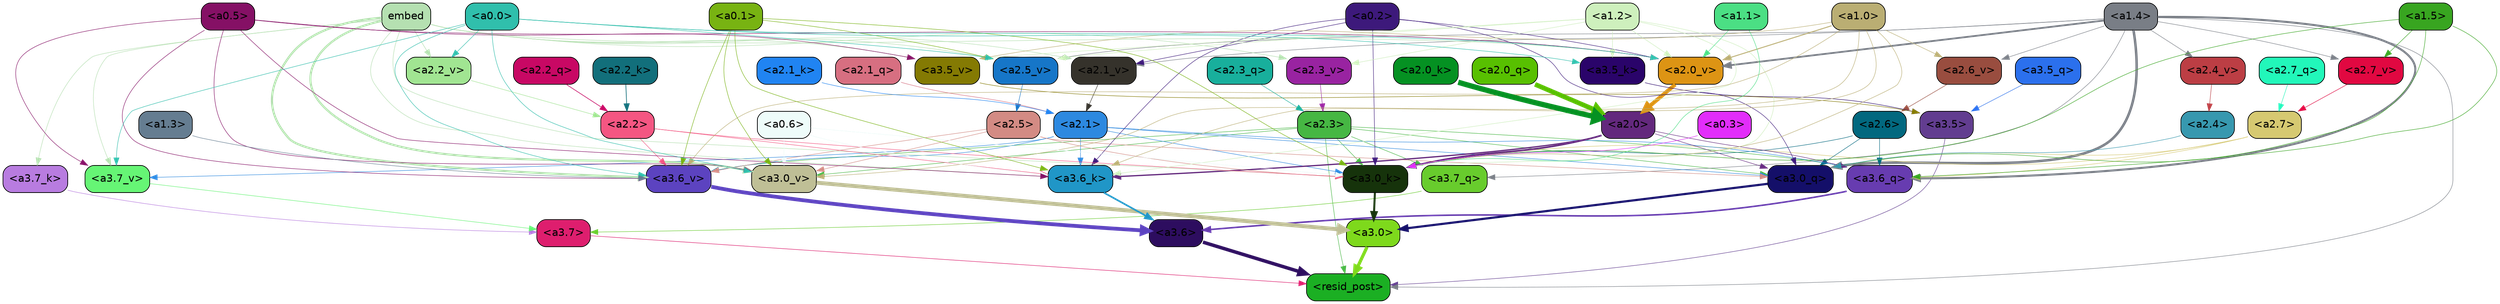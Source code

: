 strict digraph "" {
	graph [bgcolor=transparent,
		layout=dot,
		overlap=false,
		splines=true
	];
	"<a3.7>"	[color=black,
		fillcolor="#de1e6e",
		fontname=Helvetica,
		shape=box,
		style="filled, rounded"];
	"<resid_post>"	[color=black,
		fillcolor="#1baf23",
		fontname=Helvetica,
		shape=box,
		style="filled, rounded"];
	"<a3.7>" -> "<resid_post>"	[color="#de1e6e",
		penwidth=0.6239100098609924];
	"<a3.6>"	[color=black,
		fillcolor="#2d0d5f",
		fontname=Helvetica,
		shape=box,
		style="filled, rounded"];
	"<a3.6>" -> "<resid_post>"	[color="#2d0d5f",
		penwidth=4.569062113761902];
	"<a3.5>"	[color=black,
		fillcolor="#623d90",
		fontname=Helvetica,
		shape=box,
		style="filled, rounded"];
	"<a3.5>" -> "<resid_post>"	[color="#623d90",
		penwidth=0.6];
	"<a3.0>"	[color=black,
		fillcolor="#7ed91c",
		fontname=Helvetica,
		shape=box,
		style="filled, rounded"];
	"<a3.0>" -> "<resid_post>"	[color="#7ed91c",
		penwidth=4.283544182777405];
	"<a2.3>"	[color=black,
		fillcolor="#46b743",
		fontname=Helvetica,
		shape=box,
		style="filled, rounded"];
	"<a2.3>" -> "<resid_post>"	[color="#46b743",
		penwidth=0.6];
	"<a3.7_q>"	[color=black,
		fillcolor="#68cc2d",
		fontname=Helvetica,
		shape=box,
		style="filled, rounded"];
	"<a2.3>" -> "<a3.7_q>"	[color="#46b743",
		penwidth=0.6];
	"<a3.6_q>"	[color=black,
		fillcolor="#673cb0",
		fontname=Helvetica,
		shape=box,
		style="filled, rounded"];
	"<a2.3>" -> "<a3.6_q>"	[color="#46b743",
		penwidth=0.6];
	"<a3.0_q>"	[color=black,
		fillcolor="#140f69",
		fontname=Helvetica,
		shape=box,
		style="filled, rounded"];
	"<a2.3>" -> "<a3.0_q>"	[color="#46b743",
		penwidth=0.6];
	"<a3.0_k>"	[color=black,
		fillcolor="#16330b",
		fontname=Helvetica,
		shape=box,
		style="filled, rounded"];
	"<a2.3>" -> "<a3.0_k>"	[color="#46b743",
		penwidth=0.6];
	"<a3.6_v>"	[color=black,
		fillcolor="#5c43c0",
		fontname=Helvetica,
		shape=box,
		style="filled, rounded"];
	"<a2.3>" -> "<a3.6_v>"	[color="#46b743",
		penwidth=0.6];
	"<a3.0_v>"	[color=black,
		fillcolor="#bfbf96",
		fontname=Helvetica,
		shape=box,
		style="filled, rounded"];
	"<a2.3>" -> "<a3.0_v>"	[color="#46b743",
		penwidth=0.6];
	"<a1.4>"	[color=black,
		fillcolor="#797e86",
		fontname=Helvetica,
		shape=box,
		style="filled, rounded"];
	"<a1.4>" -> "<resid_post>"	[color="#797e86",
		penwidth=0.6];
	"<a1.4>" -> "<a3.7_q>"	[color="#797e86",
		penwidth=0.6];
	"<a1.4>" -> "<a3.6_q>"	[color="#797e86",
		penwidth=2.6908124685287476];
	"<a1.4>" -> "<a3.0_q>"	[color="#797e86",
		penwidth=3.32076895236969];
	"<a2.7_v>"	[color=black,
		fillcolor="#e10841",
		fontname=Helvetica,
		shape=box,
		style="filled, rounded"];
	"<a1.4>" -> "<a2.7_v>"	[color="#797e86",
		penwidth=0.6];
	"<a2.6_v>"	[color=black,
		fillcolor="#994d3f",
		fontname=Helvetica,
		shape=box,
		style="filled, rounded"];
	"<a1.4>" -> "<a2.6_v>"	[color="#797e86",
		penwidth=0.6];
	"<a2.5_v>"	[color=black,
		fillcolor="#1676c8",
		fontname=Helvetica,
		shape=box,
		style="filled, rounded"];
	"<a1.4>" -> "<a2.5_v>"	[color="#797e86",
		penwidth=0.6];
	"<a2.4_v>"	[color=black,
		fillcolor="#bc3e44",
		fontname=Helvetica,
		shape=box,
		style="filled, rounded"];
	"<a1.4>" -> "<a2.4_v>"	[color="#797e86",
		penwidth=0.6];
	"<a2.1_v>"	[color=black,
		fillcolor="#35322b",
		fontname=Helvetica,
		shape=box,
		style="filled, rounded"];
	"<a1.4>" -> "<a2.1_v>"	[color="#797e86",
		penwidth=0.6];
	"<a2.0_v>"	[color=black,
		fillcolor="#dd9414",
		fontname=Helvetica,
		shape=box,
		style="filled, rounded"];
	"<a1.4>" -> "<a2.0_v>"	[color="#797e86",
		penwidth=2.3065454959869385];
	"<a3.7_q>" -> "<a3.7>"	[color="#68cc2d",
		penwidth=0.6];
	"<a3.6_q>" -> "<a3.6>"	[color="#673cb0",
		penwidth=2.03758105635643];
	"<a3.5_q>"	[color=black,
		fillcolor="#2b70ed",
		fontname=Helvetica,
		shape=box,
		style="filled, rounded"];
	"<a3.5_q>" -> "<a3.5>"	[color="#2b70ed",
		penwidth=0.6];
	"<a3.0_q>" -> "<a3.0>"	[color="#140f69",
		penwidth=2.8638100624084473];
	"<a3.7_k>"	[color=black,
		fillcolor="#b87ce0",
		fontname=Helvetica,
		shape=box,
		style="filled, rounded"];
	"<a3.7_k>" -> "<a3.7>"	[color="#b87ce0",
		penwidth=0.6];
	"<a3.6_k>"	[color=black,
		fillcolor="#2096c7",
		fontname=Helvetica,
		shape=box,
		style="filled, rounded"];
	"<a3.6_k>" -> "<a3.6>"	[color="#2096c7",
		penwidth=2.174198240041733];
	"<a3.5_k>"	[color=black,
		fillcolor="#2a046a",
		fontname=Helvetica,
		shape=box,
		style="filled, rounded"];
	"<a3.5_k>" -> "<a3.5>"	[color="#2a046a",
		penwidth=0.6];
	"<a3.0_k>" -> "<a3.0>"	[color="#16330b",
		penwidth=2.6274144649505615];
	"<a3.7_v>"	[color=black,
		fillcolor="#66f575",
		fontname=Helvetica,
		shape=box,
		style="filled, rounded"];
	"<a3.7_v>" -> "<a3.7>"	[color="#66f575",
		penwidth=0.6];
	"<a3.6_v>" -> "<a3.6>"	[color="#5c43c0",
		penwidth=5.002329230308533];
	"<a3.5_v>"	[color=black,
		fillcolor="#847a03",
		fontname=Helvetica,
		shape=box,
		style="filled, rounded"];
	"<a3.5_v>" -> "<a3.5>"	[color="#847a03",
		penwidth=0.6];
	"<a3.0_v>" -> "<a3.0>"	[color="#bfbf96",
		penwidth=5.188832879066467];
	"<a2.7>"	[color=black,
		fillcolor="#d6c971",
		fontname=Helvetica,
		shape=box,
		style="filled, rounded"];
	"<a2.7>" -> "<a3.6_q>"	[color="#d6c971",
		penwidth=0.6];
	"<a2.7>" -> "<a3.0_q>"	[color="#d6c971",
		penwidth=0.6];
	"<a2.7>" -> "<a3.0_k>"	[color="#d6c971",
		penwidth=0.6];
	"<a2.6>"	[color=black,
		fillcolor="#02687f",
		fontname=Helvetica,
		shape=box,
		style="filled, rounded"];
	"<a2.6>" -> "<a3.6_q>"	[color="#02687f",
		penwidth=0.6];
	"<a2.6>" -> "<a3.0_q>"	[color="#02687f",
		penwidth=0.6];
	"<a2.6>" -> "<a3.0_k>"	[color="#02687f",
		penwidth=0.6];
	"<a2.1>"	[color=black,
		fillcolor="#2d89e0",
		fontname=Helvetica,
		shape=box,
		style="filled, rounded"];
	"<a2.1>" -> "<a3.6_q>"	[color="#2d89e0",
		penwidth=0.6];
	"<a2.1>" -> "<a3.0_q>"	[color="#2d89e0",
		penwidth=0.6];
	"<a2.1>" -> "<a3.6_k>"	[color="#2d89e0",
		penwidth=0.6];
	"<a2.1>" -> "<a3.0_k>"	[color="#2d89e0",
		penwidth=0.6];
	"<a2.1>" -> "<a3.7_v>"	[color="#2d89e0",
		penwidth=0.6];
	"<a2.1>" -> "<a3.6_v>"	[color="#2d89e0",
		penwidth=0.6];
	"<a2.0>"	[color=black,
		fillcolor="#63287d",
		fontname=Helvetica,
		shape=box,
		style="filled, rounded"];
	"<a2.0>" -> "<a3.6_q>"	[color="#63287d",
		penwidth=0.6];
	"<a2.0>" -> "<a3.0_q>"	[color="#63287d",
		penwidth=0.6];
	"<a2.0>" -> "<a3.6_k>"	[color="#63287d",
		penwidth=1.6254686117172241];
	"<a2.0>" -> "<a3.0_k>"	[color="#63287d",
		penwidth=2.182972814887762];
	"<a1.5>"	[color=black,
		fillcolor="#38a520",
		fontname=Helvetica,
		shape=box,
		style="filled, rounded"];
	"<a1.5>" -> "<a3.6_q>"	[color="#38a520",
		penwidth=0.6];
	"<a1.5>" -> "<a3.0_q>"	[color="#38a520",
		penwidth=0.6];
	"<a1.5>" -> "<a3.0_k>"	[color="#38a520",
		penwidth=0.6];
	"<a1.5>" -> "<a2.7_v>"	[color="#38a520",
		penwidth=0.6];
	"<a2.5>"	[color=black,
		fillcolor="#d38b84",
		fontname=Helvetica,
		shape=box,
		style="filled, rounded"];
	"<a2.5>" -> "<a3.0_q>"	[color="#d38b84",
		penwidth=0.6];
	"<a2.5>" -> "<a3.0_k>"	[color="#d38b84",
		penwidth=0.6];
	"<a2.5>" -> "<a3.6_v>"	[color="#d38b84",
		penwidth=0.6];
	"<a2.5>" -> "<a3.0_v>"	[color="#d38b84",
		penwidth=0.6];
	"<a2.4>"	[color=black,
		fillcolor="#3798af",
		fontname=Helvetica,
		shape=box,
		style="filled, rounded"];
	"<a2.4>" -> "<a3.0_q>"	[color="#3798af",
		penwidth=0.6];
	"<a0.2>"	[color=black,
		fillcolor="#3d197b",
		fontname=Helvetica,
		shape=box,
		style="filled, rounded"];
	"<a0.2>" -> "<a3.0_q>"	[color="#3d197b",
		penwidth=0.6];
	"<a0.2>" -> "<a3.6_k>"	[color="#3d197b",
		penwidth=0.6];
	"<a0.2>" -> "<a3.0_k>"	[color="#3d197b",
		penwidth=0.6];
	"<a0.2>" -> "<a2.1_v>"	[color="#3d197b",
		penwidth=0.6];
	"<a0.2>" -> "<a2.0_v>"	[color="#3d197b",
		penwidth=0.6];
	embed	[color=black,
		fillcolor="#b5e0b1",
		fontname=Helvetica,
		shape=box,
		style="filled, rounded"];
	embed -> "<a3.7_k>"	[color="#b5e0b1",
		penwidth=0.6];
	embed -> "<a3.6_k>"	[color="#b5e0b1",
		penwidth=0.6];
	embed -> "<a3.0_k>"	[color="#b5e0b1",
		penwidth=0.6];
	embed -> "<a3.7_v>"	[color="#b5e0b1",
		penwidth=0.6];
	embed -> "<a3.6_v>"	[color="#b5e0b1",
		penwidth=2.809220314025879];
	embed -> "<a3.5_v>"	[color="#b5e0b1",
		penwidth=0.6];
	embed -> "<a3.0_v>"	[color="#b5e0b1",
		penwidth=2.754121422767639];
	embed -> "<a2.5_v>"	[color="#b5e0b1",
		penwidth=0.6];
	"<a2.3_v>"	[color=black,
		fillcolor="#9923a1",
		fontname=Helvetica,
		shape=box,
		style="filled, rounded"];
	embed -> "<a2.3_v>"	[color="#b5e0b1",
		penwidth=0.6];
	"<a2.2_v>"	[color=black,
		fillcolor="#a1e592",
		fontname=Helvetica,
		shape=box,
		style="filled, rounded"];
	embed -> "<a2.2_v>"	[color="#b5e0b1",
		penwidth=0.6436443328857422];
	embed -> "<a2.1_v>"	[color="#b5e0b1",
		penwidth=0.6];
	embed -> "<a2.0_v>"	[color="#b5e0b1",
		penwidth=0.6];
	"<a2.2>"	[color=black,
		fillcolor="#f45682",
		fontname=Helvetica,
		shape=box,
		style="filled, rounded"];
	"<a2.2>" -> "<a3.6_k>"	[color="#f45682",
		penwidth=0.6];
	"<a2.2>" -> "<a3.0_k>"	[color="#f45682",
		penwidth=0.6065438985824585];
	"<a2.2>" -> "<a3.6_v>"	[color="#f45682",
		penwidth=0.6];
	"<a1.2>"	[color=black,
		fillcolor="#cef0bd",
		fontname=Helvetica,
		shape=box,
		style="filled, rounded"];
	"<a1.2>" -> "<a3.6_k>"	[color="#cef0bd",
		penwidth=0.6];
	"<a1.2>" -> "<a3.5_k>"	[color="#cef0bd",
		penwidth=0.6];
	"<a1.2>" -> "<a3.0_k>"	[color="#cef0bd",
		penwidth=0.6];
	"<a1.2>" -> "<a3.5_v>"	[color="#cef0bd",
		penwidth=0.6];
	"<a1.2>" -> "<a2.5_v>"	[color="#cef0bd",
		penwidth=0.6];
	"<a1.2>" -> "<a2.3_v>"	[color="#cef0bd",
		penwidth=0.6];
	"<a1.2>" -> "<a2.0_v>"	[color="#cef0bd",
		penwidth=0.6];
	"<a1.0>"	[color=black,
		fillcolor="#baae73",
		fontname=Helvetica,
		shape=box,
		style="filled, rounded"];
	"<a1.0>" -> "<a3.6_k>"	[color="#baae73",
		penwidth=0.6];
	"<a1.0>" -> "<a3.0_k>"	[color="#baae73",
		penwidth=0.6];
	"<a1.0>" -> "<a3.6_v>"	[color="#baae73",
		penwidth=0.6];
	"<a1.0>" -> "<a3.5_v>"	[color="#baae73",
		penwidth=0.6];
	"<a1.0>" -> "<a3.0_v>"	[color="#baae73",
		penwidth=0.6];
	"<a1.0>" -> "<a2.6_v>"	[color="#baae73",
		penwidth=0.6];
	"<a1.0>" -> "<a2.0_v>"	[color="#baae73",
		penwidth=1.2192587852478027];
	"<a0.6>"	[color=black,
		fillcolor="#eefcfa",
		fontname=Helvetica,
		shape=box,
		style="filled, rounded"];
	"<a0.6>" -> "<a3.6_k>"	[color="#eefcfa",
		penwidth=0.6];
	"<a0.6>" -> "<a3.0_k>"	[color="#eefcfa",
		penwidth=0.6];
	"<a0.6>" -> "<a3.0_v>"	[color="#eefcfa",
		penwidth=0.6];
	"<a0.5>"	[color=black,
		fillcolor="#851065",
		fontname=Helvetica,
		shape=box,
		style="filled, rounded"];
	"<a0.5>" -> "<a3.6_k>"	[color="#851065",
		penwidth=0.6];
	"<a0.5>" -> "<a3.7_v>"	[color="#851065",
		penwidth=0.6];
	"<a0.5>" -> "<a3.6_v>"	[color="#851065",
		penwidth=0.6];
	"<a0.5>" -> "<a3.5_v>"	[color="#851065",
		penwidth=0.6];
	"<a0.5>" -> "<a3.0_v>"	[color="#851065",
		penwidth=0.6120390892028809];
	"<a0.5>" -> "<a2.0_v>"	[color="#851065",
		penwidth=0.6];
	"<a0.1>"	[color=black,
		fillcolor="#78b312",
		fontname=Helvetica,
		shape=box,
		style="filled, rounded"];
	"<a0.1>" -> "<a3.6_k>"	[color="#78b312",
		penwidth=0.6];
	"<a0.1>" -> "<a3.0_k>"	[color="#78b312",
		penwidth=0.6];
	"<a0.1>" -> "<a3.6_v>"	[color="#78b312",
		penwidth=0.6];
	"<a0.1>" -> "<a3.0_v>"	[color="#78b312",
		penwidth=0.6];
	"<a0.1>" -> "<a2.5_v>"	[color="#78b312",
		penwidth=0.6];
	"<a0.0>"	[color=black,
		fillcolor="#30bfac",
		fontname=Helvetica,
		shape=box,
		style="filled, rounded"];
	"<a0.0>" -> "<a3.5_k>"	[color="#30bfac",
		penwidth=0.6];
	"<a0.0>" -> "<a3.7_v>"	[color="#30bfac",
		penwidth=0.6];
	"<a0.0>" -> "<a3.6_v>"	[color="#30bfac",
		penwidth=0.6];
	"<a0.0>" -> "<a3.0_v>"	[color="#30bfac",
		penwidth=0.6];
	"<a0.0>" -> "<a2.5_v>"	[color="#30bfac",
		penwidth=0.6];
	"<a0.0>" -> "<a2.2_v>"	[color="#30bfac",
		penwidth=0.6];
	"<a0.0>" -> "<a2.0_v>"	[color="#30bfac",
		penwidth=0.6];
	"<a1.1>"	[color=black,
		fillcolor="#4bdf84",
		fontname=Helvetica,
		shape=box,
		style="filled, rounded"];
	"<a1.1>" -> "<a3.0_k>"	[color="#4bdf84",
		penwidth=0.6];
	"<a1.1>" -> "<a2.0_v>"	[color="#4bdf84",
		penwidth=0.6];
	"<a0.3>"	[color=black,
		fillcolor="#e22dfa",
		fontname=Helvetica,
		shape=box,
		style="filled, rounded"];
	"<a0.3>" -> "<a3.0_k>"	[color="#e22dfa",
		penwidth=0.6];
	"<a1.3>"	[color=black,
		fillcolor="#657d91",
		fontname=Helvetica,
		shape=box,
		style="filled, rounded"];
	"<a1.3>" -> "<a3.6_v>"	[color="#657d91",
		penwidth=0.6];
	"<a2.7_q>"	[color=black,
		fillcolor="#22f7ba",
		fontname=Helvetica,
		shape=box,
		style="filled, rounded"];
	"<a2.7_q>" -> "<a2.7>"	[color="#22f7ba",
		penwidth=0.6];
	"<a2.3_q>"	[color=black,
		fillcolor="#18af9c",
		fontname=Helvetica,
		shape=box,
		style="filled, rounded"];
	"<a2.3_q>" -> "<a2.3>"	[color="#18af9c",
		penwidth=0.6];
	"<a2.2_q>"	[color=black,
		fillcolor="#c80864",
		fontname=Helvetica,
		shape=box,
		style="filled, rounded"];
	"<a2.2_q>" -> "<a2.2>"	[color="#c80864",
		penwidth=0.7585353851318359];
	"<a2.1_q>"	[color=black,
		fillcolor="#d76f81",
		fontname=Helvetica,
		shape=box,
		style="filled, rounded"];
	"<a2.1_q>" -> "<a2.1>"	[color="#d76f81",
		penwidth=0.6];
	"<a2.0_q>"	[color=black,
		fillcolor="#58c001",
		fontname=Helvetica,
		shape=box,
		style="filled, rounded"];
	"<a2.0_q>" -> "<a2.0>"	[color="#58c001",
		penwidth=6.189085364341736];
	"<a2.2_k>"	[color=black,
		fillcolor="#126f7b",
		fontname=Helvetica,
		shape=box,
		style="filled, rounded"];
	"<a2.2_k>" -> "<a2.2>"	[color="#126f7b",
		penwidth=0.87534499168396];
	"<a2.1_k>"	[color=black,
		fillcolor="#2084f2",
		fontname=Helvetica,
		shape=box,
		style="filled, rounded"];
	"<a2.1_k>" -> "<a2.1>"	[color="#2084f2",
		penwidth=0.6];
	"<a2.0_k>"	[color=black,
		fillcolor="#059122",
		fontname=Helvetica,
		shape=box,
		style="filled, rounded"];
	"<a2.0_k>" -> "<a2.0>"	[color="#059122",
		penwidth=7.056803464889526];
	"<a2.7_v>" -> "<a2.7>"	[color="#e10841",
		penwidth=0.6];
	"<a2.6_v>" -> "<a2.6>"	[color="#994d3f",
		penwidth=0.6];
	"<a2.5_v>" -> "<a2.5>"	[color="#1676c8",
		penwidth=0.6];
	"<a2.4_v>" -> "<a2.4>"	[color="#bc3e44",
		penwidth=0.6];
	"<a2.3_v>" -> "<a2.3>"	[color="#9923a1",
		penwidth=0.6];
	"<a2.2_v>" -> "<a2.2>"	[color="#a1e592",
		penwidth=0.6];
	"<a2.1_v>" -> "<a2.1>"	[color="#35322b",
		penwidth=0.6];
	"<a2.0_v>" -> "<a2.0>"	[color="#dd9414",
		penwidth=5.12138295173645];
}
